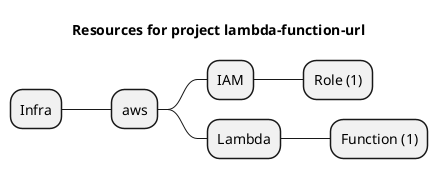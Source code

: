 @startmindmap
title Resources for project lambda-function-url
skinparam monochrome true
+ Infra
++ aws
+++ IAM
++++ Role (1)
+++ Lambda
++++ Function (1)
@endmindmap